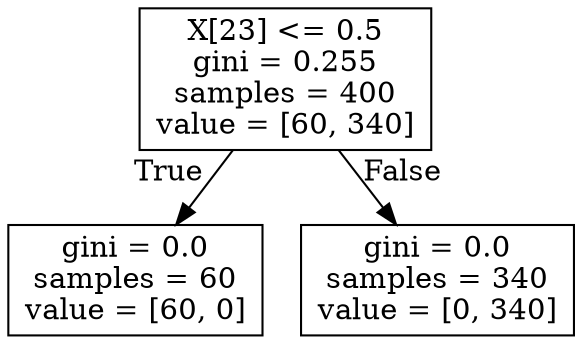 digraph Tree {
node [shape=box] ;
0 [label="X[23] <= 0.5\ngini = 0.255\nsamples = 400\nvalue = [60, 340]"] ;
1 [label="gini = 0.0\nsamples = 60\nvalue = [60, 0]"] ;
0 -> 1 [labeldistance=2.5, labelangle=45, headlabel="True"] ;
2 [label="gini = 0.0\nsamples = 340\nvalue = [0, 340]"] ;
0 -> 2 [labeldistance=2.5, labelangle=-45, headlabel="False"] ;
}